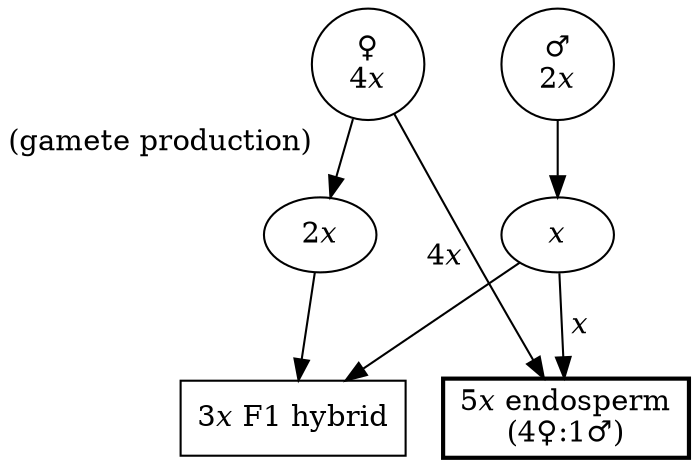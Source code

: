 digraph "Diploid-tetraploid hybridisation" {
    // nodes
    maternal [ label = "♀\n4𝑥" class = "diploid_tetraploid_hybridisation1 hybrid_outcome endosperm_outcome" ]
    maternal_gamete [ label = "2𝑥" class = "diploid_tetraploid_hybridisation1 hybrid_outcome" ]
    paternal [ label = "♂\n2𝑥" class = "diploid_tetraploid_hybridisation1 hybrid_outcome endosperm_outcome" ]
    paternal_gamete [ label = "𝑥" class = "diploid_tetraploid_hybridisation1 hybrid_outcome endosperm_outcome" ]
    hybrid_outcome [ label = "3𝑥 F1 hybrid" shape = "box" class = "diploid_tetraploid_hybridisation1 hybrid_outcome onhover" ]
    endosperm [ label = "5𝑥 endosperm\n(4♀:1♂)" shape = "box" style = "bold" class = "diploid_tetraploid_hybridisation1 endosperm_outcome onhover" ]
    // edges
    maternal -> maternal_gamete [xlabel="(gamete production)   " class = "diploid_tetraploid_hybridisation1 hybrid_outcome" ]
    paternal -> paternal_gamete [ class = "diploid_tetraploid_hybridisation1 hybrid_outcome endosperm_outcome" ]
    maternal_gamete -> hybrid_outcome [ class = "diploid_tetraploid_hybridisation1 hybrid_outcome" ]
    paternal_gamete -> hybrid_outcome [ class = "diploid_tetraploid_hybridisation1 hybrid_outcome" ]
    maternal -> endosperm [ xlabel="4𝑥  " class = "diploid_tetraploid_hybridisation1 endosperm_outcome" ]
    paternal_gamete -> endosperm [ label=" 𝑥" class = "diploid_tetraploid_hybridisation1 endosperm_outcome" ]
}
